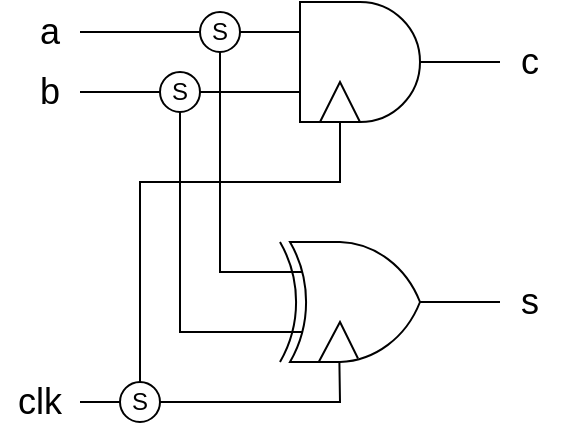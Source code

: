 <mxfile version="27.0.9">
  <diagram name="half_adder" id="Xt68iIy5fs0qKX0u9GCr">
    <mxGraphModel dx="679" dy="458" grid="1" gridSize="10" guides="1" tooltips="1" connect="1" arrows="1" fold="1" page="1" pageScale="1" pageWidth="827" pageHeight="1169" math="0" shadow="0">
      <root>
        <mxCell id="0" />
        <mxCell id="1" parent="0" />
        <mxCell id="AosMxWho9IahaJcilFQE-1" value="" style="edgeStyle=orthogonalEdgeStyle;rounded=0;orthogonalLoop=1;jettySize=auto;html=1;endArrow=none;endFill=0;" edge="1" parent="1" source="AosMxWho9IahaJcilFQE-2" target="AosMxWho9IahaJcilFQE-10">
          <mxGeometry relative="1" as="geometry" />
        </mxCell>
        <mxCell id="AosMxWho9IahaJcilFQE-2" value="" style="verticalLabelPosition=bottom;shadow=0;dashed=0;align=center;html=1;verticalAlign=top;shape=mxgraph.electrical.logic_gates.logic_gate;operation=and;" vertex="1" parent="1">
          <mxGeometry x="200" y="80" width="100" height="60" as="geometry" />
        </mxCell>
        <mxCell id="AosMxWho9IahaJcilFQE-3" value="" style="edgeStyle=orthogonalEdgeStyle;rounded=0;orthogonalLoop=1;jettySize=auto;html=1;endArrow=none;endFill=0;" edge="1" parent="1" source="AosMxWho9IahaJcilFQE-4" target="AosMxWho9IahaJcilFQE-11">
          <mxGeometry relative="1" as="geometry" />
        </mxCell>
        <mxCell id="AosMxWho9IahaJcilFQE-4" value="" style="verticalLabelPosition=bottom;shadow=0;dashed=0;align=center;html=1;verticalAlign=top;shape=mxgraph.electrical.logic_gates.logic_gate;operation=xor;" vertex="1" parent="1">
          <mxGeometry x="200" y="200" width="100" height="60" as="geometry" />
        </mxCell>
        <mxCell id="AosMxWho9IahaJcilFQE-5" value="" style="triangle;whiteSpace=wrap;html=1;rotation=-90;" vertex="1" parent="1">
          <mxGeometry x="230" y="120" width="20" height="20" as="geometry" />
        </mxCell>
        <mxCell id="AosMxWho9IahaJcilFQE-6" value="" style="endArrow=none;html=1;rounded=0;exitX=0.295;exitY=0.996;exitDx=0;exitDy=0;exitPerimeter=0;entryX=0.49;entryY=0.971;entryDx=0;entryDy=0;entryPerimeter=0;" edge="1" parent="1" source="AosMxWho9IahaJcilFQE-4" target="AosMxWho9IahaJcilFQE-4">
          <mxGeometry width="50" height="50" relative="1" as="geometry">
            <mxPoint x="220" y="220" as="sourcePoint" />
            <mxPoint x="300" y="190" as="targetPoint" />
            <Array as="points">
              <mxPoint x="240" y="240" />
            </Array>
          </mxGeometry>
        </mxCell>
        <mxCell id="AosMxWho9IahaJcilFQE-7" value="a" style="text;html=1;align=center;verticalAlign=middle;whiteSpace=wrap;rounded=0;fontSize=18;" vertex="1" parent="1">
          <mxGeometry x="80" y="80" width="30" height="30" as="geometry" />
        </mxCell>
        <mxCell id="AosMxWho9IahaJcilFQE-8" value="b" style="text;html=1;align=center;verticalAlign=middle;whiteSpace=wrap;rounded=0;fontSize=18;" vertex="1" parent="1">
          <mxGeometry x="80" y="110" width="30" height="30" as="geometry" />
        </mxCell>
        <mxCell id="AosMxWho9IahaJcilFQE-9" value="clk" style="text;html=1;align=center;verticalAlign=middle;whiteSpace=wrap;rounded=0;fontSize=18;" vertex="1" parent="1">
          <mxGeometry x="70" y="260" width="40" height="40" as="geometry" />
        </mxCell>
        <mxCell id="AosMxWho9IahaJcilFQE-10" value="c" style="text;html=1;align=center;verticalAlign=middle;whiteSpace=wrap;rounded=0;fontSize=18;" vertex="1" parent="1">
          <mxGeometry x="320" y="90" width="30" height="40" as="geometry" />
        </mxCell>
        <mxCell id="AosMxWho9IahaJcilFQE-11" value="s" style="text;html=1;align=center;verticalAlign=middle;whiteSpace=wrap;rounded=0;fontSize=18;" vertex="1" parent="1">
          <mxGeometry x="320" y="210" width="30" height="40" as="geometry" />
        </mxCell>
        <mxCell id="AosMxWho9IahaJcilFQE-12" value="" style="endArrow=none;html=1;rounded=0;entryX=0;entryY=0.25;entryDx=0;entryDy=0;entryPerimeter=0;" edge="1" parent="1" source="AosMxWho9IahaJcilFQE-24" target="AosMxWho9IahaJcilFQE-2">
          <mxGeometry width="50" height="50" relative="1" as="geometry">
            <mxPoint x="180" y="95" as="sourcePoint" />
            <mxPoint x="230" y="130" as="targetPoint" />
          </mxGeometry>
        </mxCell>
        <mxCell id="AosMxWho9IahaJcilFQE-13" value="" style="endArrow=none;html=1;rounded=0;entryX=0;entryY=0.75;entryDx=0;entryDy=0;entryPerimeter=0;" edge="1" parent="1" source="AosMxWho9IahaJcilFQE-50" target="AosMxWho9IahaJcilFQE-2">
          <mxGeometry width="50" height="50" relative="1" as="geometry">
            <mxPoint x="160" y="125" as="sourcePoint" />
            <mxPoint x="230" y="130" as="targetPoint" />
          </mxGeometry>
        </mxCell>
        <mxCell id="AosMxWho9IahaJcilFQE-14" value="" style="endArrow=none;html=1;rounded=0;entryX=0.397;entryY=1.002;entryDx=0;entryDy=0;entryPerimeter=0;" edge="1" parent="1" source="AosMxWho9IahaJcilFQE-51" target="AosMxWho9IahaJcilFQE-4">
          <mxGeometry width="50" height="50" relative="1" as="geometry">
            <mxPoint x="130" y="310" as="sourcePoint" />
            <mxPoint x="240" y="280" as="targetPoint" />
            <Array as="points">
              <mxPoint x="240" y="280" />
            </Array>
          </mxGeometry>
        </mxCell>
        <mxCell id="AosMxWho9IahaJcilFQE-15" value="" style="endArrow=none;html=1;rounded=0;entryDx=0;entryDy=0;entryPerimeter=0;exitX=1;exitY=0.5;exitDx=0;exitDy=0;" edge="1" parent="1" source="AosMxWho9IahaJcilFQE-24">
          <mxGeometry width="50" height="50" relative="1" as="geometry">
            <mxPoint x="110" y="95" as="sourcePoint" />
            <mxPoint x="180" y="95" as="targetPoint" />
          </mxGeometry>
        </mxCell>
        <mxCell id="AosMxWho9IahaJcilFQE-17" value="" style="endArrow=none;html=1;rounded=0;exitX=1;exitY=0.5;exitDx=0;exitDy=0;" edge="1" parent="1" source="AosMxWho9IahaJcilFQE-8" target="AosMxWho9IahaJcilFQE-50">
          <mxGeometry width="50" height="50" relative="1" as="geometry">
            <mxPoint x="110" y="125" as="sourcePoint" />
            <mxPoint x="160" y="125" as="targetPoint" />
          </mxGeometry>
        </mxCell>
        <mxCell id="AosMxWho9IahaJcilFQE-19" value="" style="endArrow=none;html=1;rounded=0;exitX=1;exitY=0.5;exitDx=0;exitDy=0;" edge="1" parent="1" source="AosMxWho9IahaJcilFQE-9" target="AosMxWho9IahaJcilFQE-51">
          <mxGeometry width="50" height="50" relative="1" as="geometry">
            <mxPoint x="110" y="310" as="sourcePoint" />
            <mxPoint x="130" y="310" as="targetPoint" />
            <Array as="points" />
          </mxGeometry>
        </mxCell>
        <mxCell id="AosMxWho9IahaJcilFQE-21" value="" style="endArrow=none;html=1;rounded=0;exitX=0;exitY=0.25;exitDx=0;exitDy=0;exitPerimeter=0;" edge="1" parent="1" source="AosMxWho9IahaJcilFQE-4" target="AosMxWho9IahaJcilFQE-24">
          <mxGeometry width="50" height="50" relative="1" as="geometry">
            <mxPoint x="180" y="230" as="sourcePoint" />
            <mxPoint x="180" y="95" as="targetPoint" />
            <Array as="points">
              <mxPoint x="180" y="215" />
            </Array>
          </mxGeometry>
        </mxCell>
        <mxCell id="AosMxWho9IahaJcilFQE-22" value="" style="endArrow=none;html=1;rounded=0;exitX=0;exitY=0.75;exitDx=0;exitDy=0;exitPerimeter=0;" edge="1" parent="1" source="AosMxWho9IahaJcilFQE-4" target="AosMxWho9IahaJcilFQE-50">
          <mxGeometry width="50" height="50" relative="1" as="geometry">
            <mxPoint x="180" y="230" as="sourcePoint" />
            <mxPoint x="160" y="125" as="targetPoint" />
            <Array as="points">
              <mxPoint x="160" y="245" />
            </Array>
          </mxGeometry>
        </mxCell>
        <mxCell id="AosMxWho9IahaJcilFQE-23" value="" style="endArrow=none;html=1;rounded=0;entryX=0;entryY=0.5;entryDx=0;entryDy=0;" edge="1" parent="1" source="AosMxWho9IahaJcilFQE-51" target="AosMxWho9IahaJcilFQE-5">
          <mxGeometry width="50" height="50" relative="1" as="geometry">
            <mxPoint x="130" y="310" as="sourcePoint" />
            <mxPoint x="230" y="180" as="targetPoint" />
            <Array as="points">
              <mxPoint x="140" y="170" />
              <mxPoint x="240" y="170" />
            </Array>
          </mxGeometry>
        </mxCell>
        <mxCell id="AosMxWho9IahaJcilFQE-25" value="" style="endArrow=none;html=1;rounded=0;entryDx=0;entryDy=0;entryPerimeter=0;exitX=1;exitY=0.5;exitDx=0;exitDy=0;" edge="1" parent="1" source="AosMxWho9IahaJcilFQE-7" target="AosMxWho9IahaJcilFQE-24">
          <mxGeometry width="50" height="50" relative="1" as="geometry">
            <mxPoint x="110" y="95" as="sourcePoint" />
            <mxPoint x="180" y="95" as="targetPoint" />
          </mxGeometry>
        </mxCell>
        <mxCell id="AosMxWho9IahaJcilFQE-24" value="S" style="ellipse;whiteSpace=wrap;html=1;aspect=fixed;" vertex="1" parent="1">
          <mxGeometry x="170" y="85" width="20" height="20" as="geometry" />
        </mxCell>
        <mxCell id="AosMxWho9IahaJcilFQE-50" value="S" style="ellipse;whiteSpace=wrap;html=1;aspect=fixed;" vertex="1" parent="1">
          <mxGeometry x="150" y="115" width="20" height="20" as="geometry" />
        </mxCell>
        <mxCell id="AosMxWho9IahaJcilFQE-51" value="S" style="ellipse;whiteSpace=wrap;html=1;aspect=fixed;" vertex="1" parent="1">
          <mxGeometry x="130" y="270" width="20" height="20" as="geometry" />
        </mxCell>
      </root>
    </mxGraphModel>
  </diagram>
</mxfile>
